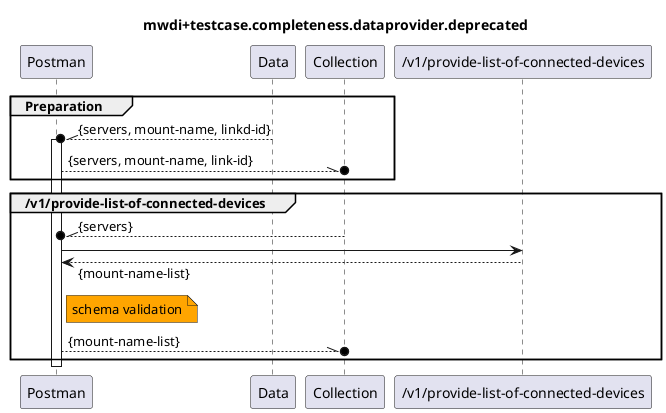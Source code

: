 @startuml mwdi+diagram.completeness.dataprovider.deprecated
skinparam responseMessageBelowArrow true

title
mwdi+testcase.completeness.dataprovider.deprecated
end title

participant "Postman" as Postman
participant "Data" as Data
participant "Collection" as Collection

participant "/v1/provide-list-of-connected-devices" as PLOCD



group Preparation
  Data --\\o Postman : {servers, mount-name, linkd-id}
  activate Postman
  Postman --\\o Collection : {servers, mount-name, link-id}
end

group /v1/provide-list-of-connected-devices
  Collection --\\o Postman : {servers}
  Postman -> PLOCD
  Postman <-- PLOCD : {mount-name-list}
  note right Postman #Orange
    schema validation
  end note
  Postman --\\o Collection : {mount-name-list}
end

deactivate Postman

@enduml
